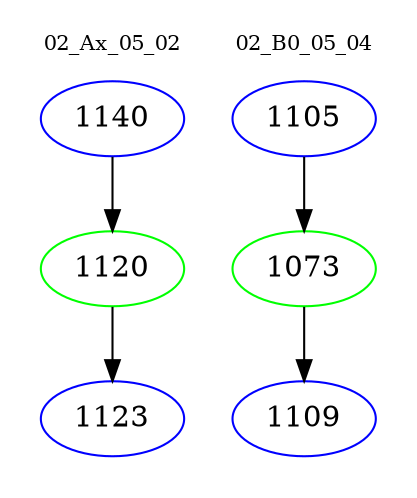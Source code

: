 digraph{
subgraph cluster_0 {
color = white
label = "02_Ax_05_02";
fontsize=10;
T0_1140 [label="1140", color="blue"]
T0_1140 -> T0_1120 [color="black"]
T0_1120 [label="1120", color="green"]
T0_1120 -> T0_1123 [color="black"]
T0_1123 [label="1123", color="blue"]
}
subgraph cluster_1 {
color = white
label = "02_B0_05_04";
fontsize=10;
T1_1105 [label="1105", color="blue"]
T1_1105 -> T1_1073 [color="black"]
T1_1073 [label="1073", color="green"]
T1_1073 -> T1_1109 [color="black"]
T1_1109 [label="1109", color="blue"]
}
}
